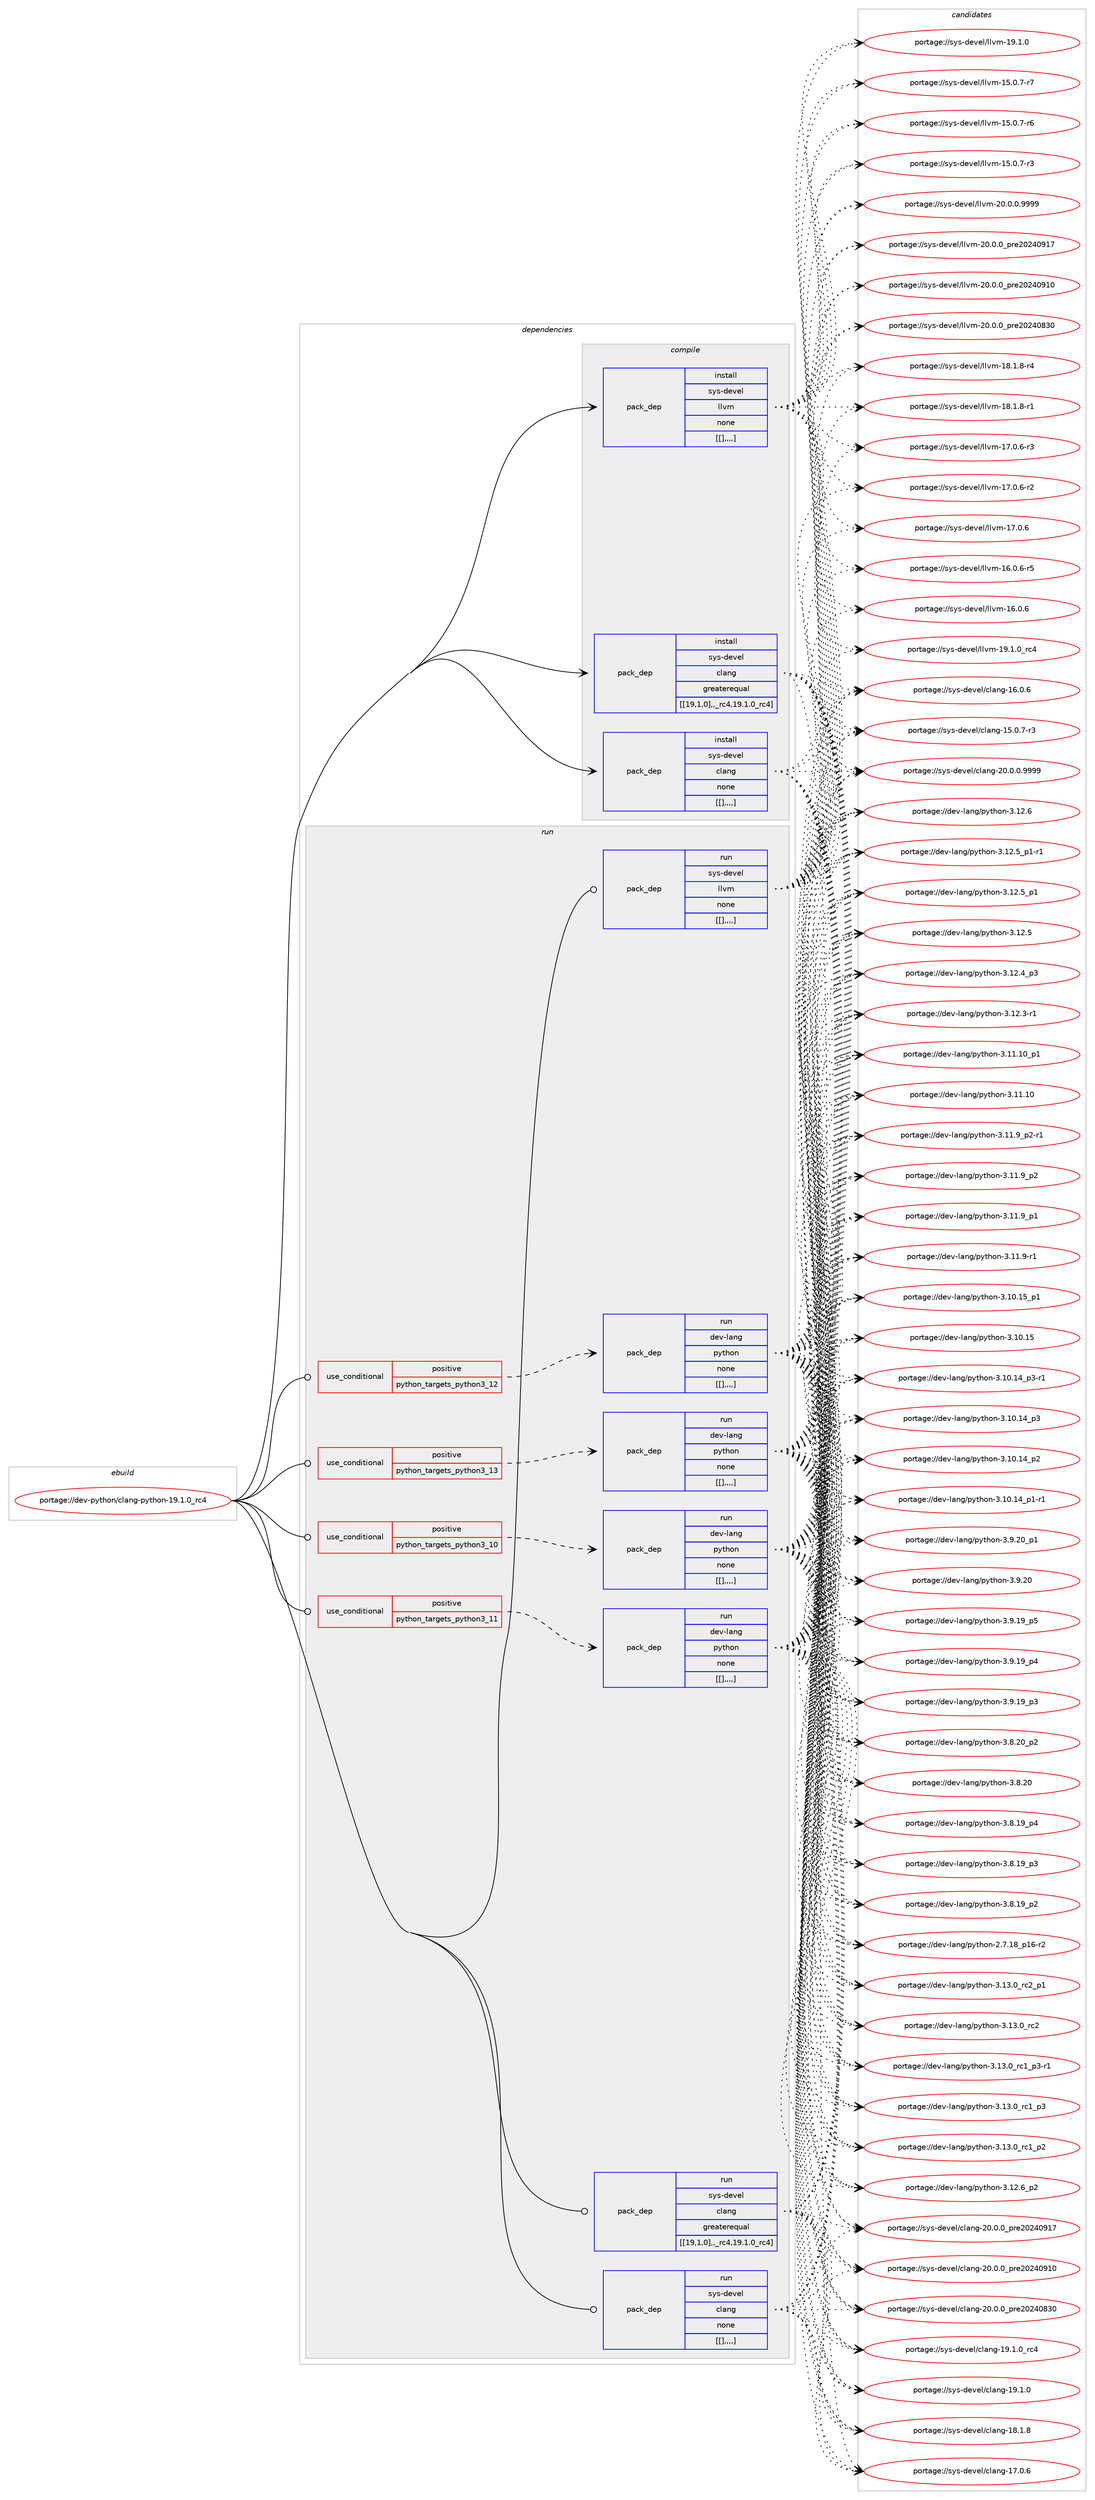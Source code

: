 digraph prolog {

# *************
# Graph options
# *************

newrank=true;
concentrate=true;
compound=true;
graph [rankdir=LR,fontname=Helvetica,fontsize=10,ranksep=1.5];#, ranksep=2.5, nodesep=0.2];
edge  [arrowhead=vee];
node  [fontname=Helvetica,fontsize=10];

# **********
# The ebuild
# **********

subgraph cluster_leftcol {
color=gray;
label=<<i>ebuild</i>>;
id [label="portage://dev-python/clang-python-19.1.0_rc4", color=red, width=4, href="../dev-python/clang-python-19.1.0_rc4.svg"];
}

# ****************
# The dependencies
# ****************

subgraph cluster_midcol {
color=gray;
label=<<i>dependencies</i>>;
subgraph cluster_compile {
fillcolor="#eeeeee";
style=filled;
label=<<i>compile</i>>;
subgraph pack111382 {
dependency145367 [label=<<TABLE BORDER="0" CELLBORDER="1" CELLSPACING="0" CELLPADDING="4" WIDTH="220"><TR><TD ROWSPAN="6" CELLPADDING="30">pack_dep</TD></TR><TR><TD WIDTH="110">install</TD></TR><TR><TD>sys-devel</TD></TR><TR><TD>clang</TD></TR><TR><TD>greaterequal</TD></TR><TR><TD>[[19,1,0],,_rc4,19.1.0_rc4]</TD></TR></TABLE>>, shape=none, color=blue];
}
id:e -> dependency145367:w [weight=20,style="solid",arrowhead="vee"];
subgraph pack111383 {
dependency145368 [label=<<TABLE BORDER="0" CELLBORDER="1" CELLSPACING="0" CELLPADDING="4" WIDTH="220"><TR><TD ROWSPAN="6" CELLPADDING="30">pack_dep</TD></TR><TR><TD WIDTH="110">install</TD></TR><TR><TD>sys-devel</TD></TR><TR><TD>clang</TD></TR><TR><TD>none</TD></TR><TR><TD>[[],,,,]</TD></TR></TABLE>>, shape=none, color=blue];
}
id:e -> dependency145368:w [weight=20,style="solid",arrowhead="vee"];
subgraph pack111384 {
dependency145369 [label=<<TABLE BORDER="0" CELLBORDER="1" CELLSPACING="0" CELLPADDING="4" WIDTH="220"><TR><TD ROWSPAN="6" CELLPADDING="30">pack_dep</TD></TR><TR><TD WIDTH="110">install</TD></TR><TR><TD>sys-devel</TD></TR><TR><TD>llvm</TD></TR><TR><TD>none</TD></TR><TR><TD>[[],,,,]</TD></TR></TABLE>>, shape=none, color=blue];
}
id:e -> dependency145369:w [weight=20,style="solid",arrowhead="vee"];
}
subgraph cluster_compileandrun {
fillcolor="#eeeeee";
style=filled;
label=<<i>compile and run</i>>;
}
subgraph cluster_run {
fillcolor="#eeeeee";
style=filled;
label=<<i>run</i>>;
subgraph cond32773 {
dependency145370 [label=<<TABLE BORDER="0" CELLBORDER="1" CELLSPACING="0" CELLPADDING="4"><TR><TD ROWSPAN="3" CELLPADDING="10">use_conditional</TD></TR><TR><TD>positive</TD></TR><TR><TD>python_targets_python3_10</TD></TR></TABLE>>, shape=none, color=red];
subgraph pack111385 {
dependency145371 [label=<<TABLE BORDER="0" CELLBORDER="1" CELLSPACING="0" CELLPADDING="4" WIDTH="220"><TR><TD ROWSPAN="6" CELLPADDING="30">pack_dep</TD></TR><TR><TD WIDTH="110">run</TD></TR><TR><TD>dev-lang</TD></TR><TR><TD>python</TD></TR><TR><TD>none</TD></TR><TR><TD>[[],,,,]</TD></TR></TABLE>>, shape=none, color=blue];
}
dependency145370:e -> dependency145371:w [weight=20,style="dashed",arrowhead="vee"];
}
id:e -> dependency145370:w [weight=20,style="solid",arrowhead="odot"];
subgraph cond32774 {
dependency145372 [label=<<TABLE BORDER="0" CELLBORDER="1" CELLSPACING="0" CELLPADDING="4"><TR><TD ROWSPAN="3" CELLPADDING="10">use_conditional</TD></TR><TR><TD>positive</TD></TR><TR><TD>python_targets_python3_11</TD></TR></TABLE>>, shape=none, color=red];
subgraph pack111386 {
dependency145373 [label=<<TABLE BORDER="0" CELLBORDER="1" CELLSPACING="0" CELLPADDING="4" WIDTH="220"><TR><TD ROWSPAN="6" CELLPADDING="30">pack_dep</TD></TR><TR><TD WIDTH="110">run</TD></TR><TR><TD>dev-lang</TD></TR><TR><TD>python</TD></TR><TR><TD>none</TD></TR><TR><TD>[[],,,,]</TD></TR></TABLE>>, shape=none, color=blue];
}
dependency145372:e -> dependency145373:w [weight=20,style="dashed",arrowhead="vee"];
}
id:e -> dependency145372:w [weight=20,style="solid",arrowhead="odot"];
subgraph cond32775 {
dependency145374 [label=<<TABLE BORDER="0" CELLBORDER="1" CELLSPACING="0" CELLPADDING="4"><TR><TD ROWSPAN="3" CELLPADDING="10">use_conditional</TD></TR><TR><TD>positive</TD></TR><TR><TD>python_targets_python3_12</TD></TR></TABLE>>, shape=none, color=red];
subgraph pack111387 {
dependency145375 [label=<<TABLE BORDER="0" CELLBORDER="1" CELLSPACING="0" CELLPADDING="4" WIDTH="220"><TR><TD ROWSPAN="6" CELLPADDING="30">pack_dep</TD></TR><TR><TD WIDTH="110">run</TD></TR><TR><TD>dev-lang</TD></TR><TR><TD>python</TD></TR><TR><TD>none</TD></TR><TR><TD>[[],,,,]</TD></TR></TABLE>>, shape=none, color=blue];
}
dependency145374:e -> dependency145375:w [weight=20,style="dashed",arrowhead="vee"];
}
id:e -> dependency145374:w [weight=20,style="solid",arrowhead="odot"];
subgraph cond32776 {
dependency145376 [label=<<TABLE BORDER="0" CELLBORDER="1" CELLSPACING="0" CELLPADDING="4"><TR><TD ROWSPAN="3" CELLPADDING="10">use_conditional</TD></TR><TR><TD>positive</TD></TR><TR><TD>python_targets_python3_13</TD></TR></TABLE>>, shape=none, color=red];
subgraph pack111388 {
dependency145377 [label=<<TABLE BORDER="0" CELLBORDER="1" CELLSPACING="0" CELLPADDING="4" WIDTH="220"><TR><TD ROWSPAN="6" CELLPADDING="30">pack_dep</TD></TR><TR><TD WIDTH="110">run</TD></TR><TR><TD>dev-lang</TD></TR><TR><TD>python</TD></TR><TR><TD>none</TD></TR><TR><TD>[[],,,,]</TD></TR></TABLE>>, shape=none, color=blue];
}
dependency145376:e -> dependency145377:w [weight=20,style="dashed",arrowhead="vee"];
}
id:e -> dependency145376:w [weight=20,style="solid",arrowhead="odot"];
subgraph pack111389 {
dependency145378 [label=<<TABLE BORDER="0" CELLBORDER="1" CELLSPACING="0" CELLPADDING="4" WIDTH="220"><TR><TD ROWSPAN="6" CELLPADDING="30">pack_dep</TD></TR><TR><TD WIDTH="110">run</TD></TR><TR><TD>sys-devel</TD></TR><TR><TD>clang</TD></TR><TR><TD>greaterequal</TD></TR><TR><TD>[[19,1,0],,_rc4,19.1.0_rc4]</TD></TR></TABLE>>, shape=none, color=blue];
}
id:e -> dependency145378:w [weight=20,style="solid",arrowhead="odot"];
subgraph pack111390 {
dependency145379 [label=<<TABLE BORDER="0" CELLBORDER="1" CELLSPACING="0" CELLPADDING="4" WIDTH="220"><TR><TD ROWSPAN="6" CELLPADDING="30">pack_dep</TD></TR><TR><TD WIDTH="110">run</TD></TR><TR><TD>sys-devel</TD></TR><TR><TD>clang</TD></TR><TR><TD>none</TD></TR><TR><TD>[[],,,,]</TD></TR></TABLE>>, shape=none, color=blue];
}
id:e -> dependency145379:w [weight=20,style="solid",arrowhead="odot"];
subgraph pack111391 {
dependency145380 [label=<<TABLE BORDER="0" CELLBORDER="1" CELLSPACING="0" CELLPADDING="4" WIDTH="220"><TR><TD ROWSPAN="6" CELLPADDING="30">pack_dep</TD></TR><TR><TD WIDTH="110">run</TD></TR><TR><TD>sys-devel</TD></TR><TR><TD>llvm</TD></TR><TR><TD>none</TD></TR><TR><TD>[[],,,,]</TD></TR></TABLE>>, shape=none, color=blue];
}
id:e -> dependency145380:w [weight=20,style="solid",arrowhead="odot"];
}
}

# **************
# The candidates
# **************

subgraph cluster_choices {
rank=same;
color=gray;
label=<<i>candidates</i>>;

subgraph choice111382 {
color=black;
nodesep=1;
choice11512111545100101118101108479910897110103455048464846484657575757 [label="portage://sys-devel/clang-20.0.0.9999", color=red, width=4,href="../sys-devel/clang-20.0.0.9999.svg"];
choice1151211154510010111810110847991089711010345504846484648951121141015048505248574955 [label="portage://sys-devel/clang-20.0.0_pre20240917", color=red, width=4,href="../sys-devel/clang-20.0.0_pre20240917.svg"];
choice1151211154510010111810110847991089711010345504846484648951121141015048505248574948 [label="portage://sys-devel/clang-20.0.0_pre20240910", color=red, width=4,href="../sys-devel/clang-20.0.0_pre20240910.svg"];
choice1151211154510010111810110847991089711010345504846484648951121141015048505248565148 [label="portage://sys-devel/clang-20.0.0_pre20240830", color=red, width=4,href="../sys-devel/clang-20.0.0_pre20240830.svg"];
choice1151211154510010111810110847991089711010345495746494648951149952 [label="portage://sys-devel/clang-19.1.0_rc4", color=red, width=4,href="../sys-devel/clang-19.1.0_rc4.svg"];
choice1151211154510010111810110847991089711010345495746494648 [label="portage://sys-devel/clang-19.1.0", color=red, width=4,href="../sys-devel/clang-19.1.0.svg"];
choice1151211154510010111810110847991089711010345495646494656 [label="portage://sys-devel/clang-18.1.8", color=red, width=4,href="../sys-devel/clang-18.1.8.svg"];
choice1151211154510010111810110847991089711010345495546484654 [label="portage://sys-devel/clang-17.0.6", color=red, width=4,href="../sys-devel/clang-17.0.6.svg"];
choice1151211154510010111810110847991089711010345495446484654 [label="portage://sys-devel/clang-16.0.6", color=red, width=4,href="../sys-devel/clang-16.0.6.svg"];
choice11512111545100101118101108479910897110103454953464846554511451 [label="portage://sys-devel/clang-15.0.7-r3", color=red, width=4,href="../sys-devel/clang-15.0.7-r3.svg"];
dependency145367:e -> choice11512111545100101118101108479910897110103455048464846484657575757:w [style=dotted,weight="100"];
dependency145367:e -> choice1151211154510010111810110847991089711010345504846484648951121141015048505248574955:w [style=dotted,weight="100"];
dependency145367:e -> choice1151211154510010111810110847991089711010345504846484648951121141015048505248574948:w [style=dotted,weight="100"];
dependency145367:e -> choice1151211154510010111810110847991089711010345504846484648951121141015048505248565148:w [style=dotted,weight="100"];
dependency145367:e -> choice1151211154510010111810110847991089711010345495746494648951149952:w [style=dotted,weight="100"];
dependency145367:e -> choice1151211154510010111810110847991089711010345495746494648:w [style=dotted,weight="100"];
dependency145367:e -> choice1151211154510010111810110847991089711010345495646494656:w [style=dotted,weight="100"];
dependency145367:e -> choice1151211154510010111810110847991089711010345495546484654:w [style=dotted,weight="100"];
dependency145367:e -> choice1151211154510010111810110847991089711010345495446484654:w [style=dotted,weight="100"];
dependency145367:e -> choice11512111545100101118101108479910897110103454953464846554511451:w [style=dotted,weight="100"];
}
subgraph choice111383 {
color=black;
nodesep=1;
choice11512111545100101118101108479910897110103455048464846484657575757 [label="portage://sys-devel/clang-20.0.0.9999", color=red, width=4,href="../sys-devel/clang-20.0.0.9999.svg"];
choice1151211154510010111810110847991089711010345504846484648951121141015048505248574955 [label="portage://sys-devel/clang-20.0.0_pre20240917", color=red, width=4,href="../sys-devel/clang-20.0.0_pre20240917.svg"];
choice1151211154510010111810110847991089711010345504846484648951121141015048505248574948 [label="portage://sys-devel/clang-20.0.0_pre20240910", color=red, width=4,href="../sys-devel/clang-20.0.0_pre20240910.svg"];
choice1151211154510010111810110847991089711010345504846484648951121141015048505248565148 [label="portage://sys-devel/clang-20.0.0_pre20240830", color=red, width=4,href="../sys-devel/clang-20.0.0_pre20240830.svg"];
choice1151211154510010111810110847991089711010345495746494648951149952 [label="portage://sys-devel/clang-19.1.0_rc4", color=red, width=4,href="../sys-devel/clang-19.1.0_rc4.svg"];
choice1151211154510010111810110847991089711010345495746494648 [label="portage://sys-devel/clang-19.1.0", color=red, width=4,href="../sys-devel/clang-19.1.0.svg"];
choice1151211154510010111810110847991089711010345495646494656 [label="portage://sys-devel/clang-18.1.8", color=red, width=4,href="../sys-devel/clang-18.1.8.svg"];
choice1151211154510010111810110847991089711010345495546484654 [label="portage://sys-devel/clang-17.0.6", color=red, width=4,href="../sys-devel/clang-17.0.6.svg"];
choice1151211154510010111810110847991089711010345495446484654 [label="portage://sys-devel/clang-16.0.6", color=red, width=4,href="../sys-devel/clang-16.0.6.svg"];
choice11512111545100101118101108479910897110103454953464846554511451 [label="portage://sys-devel/clang-15.0.7-r3", color=red, width=4,href="../sys-devel/clang-15.0.7-r3.svg"];
dependency145368:e -> choice11512111545100101118101108479910897110103455048464846484657575757:w [style=dotted,weight="100"];
dependency145368:e -> choice1151211154510010111810110847991089711010345504846484648951121141015048505248574955:w [style=dotted,weight="100"];
dependency145368:e -> choice1151211154510010111810110847991089711010345504846484648951121141015048505248574948:w [style=dotted,weight="100"];
dependency145368:e -> choice1151211154510010111810110847991089711010345504846484648951121141015048505248565148:w [style=dotted,weight="100"];
dependency145368:e -> choice1151211154510010111810110847991089711010345495746494648951149952:w [style=dotted,weight="100"];
dependency145368:e -> choice1151211154510010111810110847991089711010345495746494648:w [style=dotted,weight="100"];
dependency145368:e -> choice1151211154510010111810110847991089711010345495646494656:w [style=dotted,weight="100"];
dependency145368:e -> choice1151211154510010111810110847991089711010345495546484654:w [style=dotted,weight="100"];
dependency145368:e -> choice1151211154510010111810110847991089711010345495446484654:w [style=dotted,weight="100"];
dependency145368:e -> choice11512111545100101118101108479910897110103454953464846554511451:w [style=dotted,weight="100"];
}
subgraph choice111384 {
color=black;
nodesep=1;
choice1151211154510010111810110847108108118109455048464846484657575757 [label="portage://sys-devel/llvm-20.0.0.9999", color=red, width=4,href="../sys-devel/llvm-20.0.0.9999.svg"];
choice115121115451001011181011084710810811810945504846484648951121141015048505248574955 [label="portage://sys-devel/llvm-20.0.0_pre20240917", color=red, width=4,href="../sys-devel/llvm-20.0.0_pre20240917.svg"];
choice115121115451001011181011084710810811810945504846484648951121141015048505248574948 [label="portage://sys-devel/llvm-20.0.0_pre20240910", color=red, width=4,href="../sys-devel/llvm-20.0.0_pre20240910.svg"];
choice115121115451001011181011084710810811810945504846484648951121141015048505248565148 [label="portage://sys-devel/llvm-20.0.0_pre20240830", color=red, width=4,href="../sys-devel/llvm-20.0.0_pre20240830.svg"];
choice115121115451001011181011084710810811810945495746494648951149952 [label="portage://sys-devel/llvm-19.1.0_rc4", color=red, width=4,href="../sys-devel/llvm-19.1.0_rc4.svg"];
choice115121115451001011181011084710810811810945495746494648 [label="portage://sys-devel/llvm-19.1.0", color=red, width=4,href="../sys-devel/llvm-19.1.0.svg"];
choice1151211154510010111810110847108108118109454956464946564511452 [label="portage://sys-devel/llvm-18.1.8-r4", color=red, width=4,href="../sys-devel/llvm-18.1.8-r4.svg"];
choice1151211154510010111810110847108108118109454956464946564511449 [label="portage://sys-devel/llvm-18.1.8-r1", color=red, width=4,href="../sys-devel/llvm-18.1.8-r1.svg"];
choice1151211154510010111810110847108108118109454955464846544511451 [label="portage://sys-devel/llvm-17.0.6-r3", color=red, width=4,href="../sys-devel/llvm-17.0.6-r3.svg"];
choice1151211154510010111810110847108108118109454955464846544511450 [label="portage://sys-devel/llvm-17.0.6-r2", color=red, width=4,href="../sys-devel/llvm-17.0.6-r2.svg"];
choice115121115451001011181011084710810811810945495546484654 [label="portage://sys-devel/llvm-17.0.6", color=red, width=4,href="../sys-devel/llvm-17.0.6.svg"];
choice1151211154510010111810110847108108118109454954464846544511453 [label="portage://sys-devel/llvm-16.0.6-r5", color=red, width=4,href="../sys-devel/llvm-16.0.6-r5.svg"];
choice115121115451001011181011084710810811810945495446484654 [label="portage://sys-devel/llvm-16.0.6", color=red, width=4,href="../sys-devel/llvm-16.0.6.svg"];
choice1151211154510010111810110847108108118109454953464846554511455 [label="portage://sys-devel/llvm-15.0.7-r7", color=red, width=4,href="../sys-devel/llvm-15.0.7-r7.svg"];
choice1151211154510010111810110847108108118109454953464846554511454 [label="portage://sys-devel/llvm-15.0.7-r6", color=red, width=4,href="../sys-devel/llvm-15.0.7-r6.svg"];
choice1151211154510010111810110847108108118109454953464846554511451 [label="portage://sys-devel/llvm-15.0.7-r3", color=red, width=4,href="../sys-devel/llvm-15.0.7-r3.svg"];
dependency145369:e -> choice1151211154510010111810110847108108118109455048464846484657575757:w [style=dotted,weight="100"];
dependency145369:e -> choice115121115451001011181011084710810811810945504846484648951121141015048505248574955:w [style=dotted,weight="100"];
dependency145369:e -> choice115121115451001011181011084710810811810945504846484648951121141015048505248574948:w [style=dotted,weight="100"];
dependency145369:e -> choice115121115451001011181011084710810811810945504846484648951121141015048505248565148:w [style=dotted,weight="100"];
dependency145369:e -> choice115121115451001011181011084710810811810945495746494648951149952:w [style=dotted,weight="100"];
dependency145369:e -> choice115121115451001011181011084710810811810945495746494648:w [style=dotted,weight="100"];
dependency145369:e -> choice1151211154510010111810110847108108118109454956464946564511452:w [style=dotted,weight="100"];
dependency145369:e -> choice1151211154510010111810110847108108118109454956464946564511449:w [style=dotted,weight="100"];
dependency145369:e -> choice1151211154510010111810110847108108118109454955464846544511451:w [style=dotted,weight="100"];
dependency145369:e -> choice1151211154510010111810110847108108118109454955464846544511450:w [style=dotted,weight="100"];
dependency145369:e -> choice115121115451001011181011084710810811810945495546484654:w [style=dotted,weight="100"];
dependency145369:e -> choice1151211154510010111810110847108108118109454954464846544511453:w [style=dotted,weight="100"];
dependency145369:e -> choice115121115451001011181011084710810811810945495446484654:w [style=dotted,weight="100"];
dependency145369:e -> choice1151211154510010111810110847108108118109454953464846554511455:w [style=dotted,weight="100"];
dependency145369:e -> choice1151211154510010111810110847108108118109454953464846554511454:w [style=dotted,weight="100"];
dependency145369:e -> choice1151211154510010111810110847108108118109454953464846554511451:w [style=dotted,weight="100"];
}
subgraph choice111385 {
color=black;
nodesep=1;
choice100101118451089711010347112121116104111110455146495146489511499509511249 [label="portage://dev-lang/python-3.13.0_rc2_p1", color=red, width=4,href="../dev-lang/python-3.13.0_rc2_p1.svg"];
choice10010111845108971101034711212111610411111045514649514648951149950 [label="portage://dev-lang/python-3.13.0_rc2", color=red, width=4,href="../dev-lang/python-3.13.0_rc2.svg"];
choice1001011184510897110103471121211161041111104551464951464895114994995112514511449 [label="portage://dev-lang/python-3.13.0_rc1_p3-r1", color=red, width=4,href="../dev-lang/python-3.13.0_rc1_p3-r1.svg"];
choice100101118451089711010347112121116104111110455146495146489511499499511251 [label="portage://dev-lang/python-3.13.0_rc1_p3", color=red, width=4,href="../dev-lang/python-3.13.0_rc1_p3.svg"];
choice100101118451089711010347112121116104111110455146495146489511499499511250 [label="portage://dev-lang/python-3.13.0_rc1_p2", color=red, width=4,href="../dev-lang/python-3.13.0_rc1_p2.svg"];
choice100101118451089711010347112121116104111110455146495046549511250 [label="portage://dev-lang/python-3.12.6_p2", color=red, width=4,href="../dev-lang/python-3.12.6_p2.svg"];
choice10010111845108971101034711212111610411111045514649504654 [label="portage://dev-lang/python-3.12.6", color=red, width=4,href="../dev-lang/python-3.12.6.svg"];
choice1001011184510897110103471121211161041111104551464950465395112494511449 [label="portage://dev-lang/python-3.12.5_p1-r1", color=red, width=4,href="../dev-lang/python-3.12.5_p1-r1.svg"];
choice100101118451089711010347112121116104111110455146495046539511249 [label="portage://dev-lang/python-3.12.5_p1", color=red, width=4,href="../dev-lang/python-3.12.5_p1.svg"];
choice10010111845108971101034711212111610411111045514649504653 [label="portage://dev-lang/python-3.12.5", color=red, width=4,href="../dev-lang/python-3.12.5.svg"];
choice100101118451089711010347112121116104111110455146495046529511251 [label="portage://dev-lang/python-3.12.4_p3", color=red, width=4,href="../dev-lang/python-3.12.4_p3.svg"];
choice100101118451089711010347112121116104111110455146495046514511449 [label="portage://dev-lang/python-3.12.3-r1", color=red, width=4,href="../dev-lang/python-3.12.3-r1.svg"];
choice10010111845108971101034711212111610411111045514649494649489511249 [label="portage://dev-lang/python-3.11.10_p1", color=red, width=4,href="../dev-lang/python-3.11.10_p1.svg"];
choice1001011184510897110103471121211161041111104551464949464948 [label="portage://dev-lang/python-3.11.10", color=red, width=4,href="../dev-lang/python-3.11.10.svg"];
choice1001011184510897110103471121211161041111104551464949465795112504511449 [label="portage://dev-lang/python-3.11.9_p2-r1", color=red, width=4,href="../dev-lang/python-3.11.9_p2-r1.svg"];
choice100101118451089711010347112121116104111110455146494946579511250 [label="portage://dev-lang/python-3.11.9_p2", color=red, width=4,href="../dev-lang/python-3.11.9_p2.svg"];
choice100101118451089711010347112121116104111110455146494946579511249 [label="portage://dev-lang/python-3.11.9_p1", color=red, width=4,href="../dev-lang/python-3.11.9_p1.svg"];
choice100101118451089711010347112121116104111110455146494946574511449 [label="portage://dev-lang/python-3.11.9-r1", color=red, width=4,href="../dev-lang/python-3.11.9-r1.svg"];
choice10010111845108971101034711212111610411111045514649484649539511249 [label="portage://dev-lang/python-3.10.15_p1", color=red, width=4,href="../dev-lang/python-3.10.15_p1.svg"];
choice1001011184510897110103471121211161041111104551464948464953 [label="portage://dev-lang/python-3.10.15", color=red, width=4,href="../dev-lang/python-3.10.15.svg"];
choice100101118451089711010347112121116104111110455146494846495295112514511449 [label="portage://dev-lang/python-3.10.14_p3-r1", color=red, width=4,href="../dev-lang/python-3.10.14_p3-r1.svg"];
choice10010111845108971101034711212111610411111045514649484649529511251 [label="portage://dev-lang/python-3.10.14_p3", color=red, width=4,href="../dev-lang/python-3.10.14_p3.svg"];
choice10010111845108971101034711212111610411111045514649484649529511250 [label="portage://dev-lang/python-3.10.14_p2", color=red, width=4,href="../dev-lang/python-3.10.14_p2.svg"];
choice100101118451089711010347112121116104111110455146494846495295112494511449 [label="portage://dev-lang/python-3.10.14_p1-r1", color=red, width=4,href="../dev-lang/python-3.10.14_p1-r1.svg"];
choice100101118451089711010347112121116104111110455146574650489511249 [label="portage://dev-lang/python-3.9.20_p1", color=red, width=4,href="../dev-lang/python-3.9.20_p1.svg"];
choice10010111845108971101034711212111610411111045514657465048 [label="portage://dev-lang/python-3.9.20", color=red, width=4,href="../dev-lang/python-3.9.20.svg"];
choice100101118451089711010347112121116104111110455146574649579511253 [label="portage://dev-lang/python-3.9.19_p5", color=red, width=4,href="../dev-lang/python-3.9.19_p5.svg"];
choice100101118451089711010347112121116104111110455146574649579511252 [label="portage://dev-lang/python-3.9.19_p4", color=red, width=4,href="../dev-lang/python-3.9.19_p4.svg"];
choice100101118451089711010347112121116104111110455146574649579511251 [label="portage://dev-lang/python-3.9.19_p3", color=red, width=4,href="../dev-lang/python-3.9.19_p3.svg"];
choice100101118451089711010347112121116104111110455146564650489511250 [label="portage://dev-lang/python-3.8.20_p2", color=red, width=4,href="../dev-lang/python-3.8.20_p2.svg"];
choice10010111845108971101034711212111610411111045514656465048 [label="portage://dev-lang/python-3.8.20", color=red, width=4,href="../dev-lang/python-3.8.20.svg"];
choice100101118451089711010347112121116104111110455146564649579511252 [label="portage://dev-lang/python-3.8.19_p4", color=red, width=4,href="../dev-lang/python-3.8.19_p4.svg"];
choice100101118451089711010347112121116104111110455146564649579511251 [label="portage://dev-lang/python-3.8.19_p3", color=red, width=4,href="../dev-lang/python-3.8.19_p3.svg"];
choice100101118451089711010347112121116104111110455146564649579511250 [label="portage://dev-lang/python-3.8.19_p2", color=red, width=4,href="../dev-lang/python-3.8.19_p2.svg"];
choice100101118451089711010347112121116104111110455046554649569511249544511450 [label="portage://dev-lang/python-2.7.18_p16-r2", color=red, width=4,href="../dev-lang/python-2.7.18_p16-r2.svg"];
dependency145371:e -> choice100101118451089711010347112121116104111110455146495146489511499509511249:w [style=dotted,weight="100"];
dependency145371:e -> choice10010111845108971101034711212111610411111045514649514648951149950:w [style=dotted,weight="100"];
dependency145371:e -> choice1001011184510897110103471121211161041111104551464951464895114994995112514511449:w [style=dotted,weight="100"];
dependency145371:e -> choice100101118451089711010347112121116104111110455146495146489511499499511251:w [style=dotted,weight="100"];
dependency145371:e -> choice100101118451089711010347112121116104111110455146495146489511499499511250:w [style=dotted,weight="100"];
dependency145371:e -> choice100101118451089711010347112121116104111110455146495046549511250:w [style=dotted,weight="100"];
dependency145371:e -> choice10010111845108971101034711212111610411111045514649504654:w [style=dotted,weight="100"];
dependency145371:e -> choice1001011184510897110103471121211161041111104551464950465395112494511449:w [style=dotted,weight="100"];
dependency145371:e -> choice100101118451089711010347112121116104111110455146495046539511249:w [style=dotted,weight="100"];
dependency145371:e -> choice10010111845108971101034711212111610411111045514649504653:w [style=dotted,weight="100"];
dependency145371:e -> choice100101118451089711010347112121116104111110455146495046529511251:w [style=dotted,weight="100"];
dependency145371:e -> choice100101118451089711010347112121116104111110455146495046514511449:w [style=dotted,weight="100"];
dependency145371:e -> choice10010111845108971101034711212111610411111045514649494649489511249:w [style=dotted,weight="100"];
dependency145371:e -> choice1001011184510897110103471121211161041111104551464949464948:w [style=dotted,weight="100"];
dependency145371:e -> choice1001011184510897110103471121211161041111104551464949465795112504511449:w [style=dotted,weight="100"];
dependency145371:e -> choice100101118451089711010347112121116104111110455146494946579511250:w [style=dotted,weight="100"];
dependency145371:e -> choice100101118451089711010347112121116104111110455146494946579511249:w [style=dotted,weight="100"];
dependency145371:e -> choice100101118451089711010347112121116104111110455146494946574511449:w [style=dotted,weight="100"];
dependency145371:e -> choice10010111845108971101034711212111610411111045514649484649539511249:w [style=dotted,weight="100"];
dependency145371:e -> choice1001011184510897110103471121211161041111104551464948464953:w [style=dotted,weight="100"];
dependency145371:e -> choice100101118451089711010347112121116104111110455146494846495295112514511449:w [style=dotted,weight="100"];
dependency145371:e -> choice10010111845108971101034711212111610411111045514649484649529511251:w [style=dotted,weight="100"];
dependency145371:e -> choice10010111845108971101034711212111610411111045514649484649529511250:w [style=dotted,weight="100"];
dependency145371:e -> choice100101118451089711010347112121116104111110455146494846495295112494511449:w [style=dotted,weight="100"];
dependency145371:e -> choice100101118451089711010347112121116104111110455146574650489511249:w [style=dotted,weight="100"];
dependency145371:e -> choice10010111845108971101034711212111610411111045514657465048:w [style=dotted,weight="100"];
dependency145371:e -> choice100101118451089711010347112121116104111110455146574649579511253:w [style=dotted,weight="100"];
dependency145371:e -> choice100101118451089711010347112121116104111110455146574649579511252:w [style=dotted,weight="100"];
dependency145371:e -> choice100101118451089711010347112121116104111110455146574649579511251:w [style=dotted,weight="100"];
dependency145371:e -> choice100101118451089711010347112121116104111110455146564650489511250:w [style=dotted,weight="100"];
dependency145371:e -> choice10010111845108971101034711212111610411111045514656465048:w [style=dotted,weight="100"];
dependency145371:e -> choice100101118451089711010347112121116104111110455146564649579511252:w [style=dotted,weight="100"];
dependency145371:e -> choice100101118451089711010347112121116104111110455146564649579511251:w [style=dotted,weight="100"];
dependency145371:e -> choice100101118451089711010347112121116104111110455146564649579511250:w [style=dotted,weight="100"];
dependency145371:e -> choice100101118451089711010347112121116104111110455046554649569511249544511450:w [style=dotted,weight="100"];
}
subgraph choice111386 {
color=black;
nodesep=1;
choice100101118451089711010347112121116104111110455146495146489511499509511249 [label="portage://dev-lang/python-3.13.0_rc2_p1", color=red, width=4,href="../dev-lang/python-3.13.0_rc2_p1.svg"];
choice10010111845108971101034711212111610411111045514649514648951149950 [label="portage://dev-lang/python-3.13.0_rc2", color=red, width=4,href="../dev-lang/python-3.13.0_rc2.svg"];
choice1001011184510897110103471121211161041111104551464951464895114994995112514511449 [label="portage://dev-lang/python-3.13.0_rc1_p3-r1", color=red, width=4,href="../dev-lang/python-3.13.0_rc1_p3-r1.svg"];
choice100101118451089711010347112121116104111110455146495146489511499499511251 [label="portage://dev-lang/python-3.13.0_rc1_p3", color=red, width=4,href="../dev-lang/python-3.13.0_rc1_p3.svg"];
choice100101118451089711010347112121116104111110455146495146489511499499511250 [label="portage://dev-lang/python-3.13.0_rc1_p2", color=red, width=4,href="../dev-lang/python-3.13.0_rc1_p2.svg"];
choice100101118451089711010347112121116104111110455146495046549511250 [label="portage://dev-lang/python-3.12.6_p2", color=red, width=4,href="../dev-lang/python-3.12.6_p2.svg"];
choice10010111845108971101034711212111610411111045514649504654 [label="portage://dev-lang/python-3.12.6", color=red, width=4,href="../dev-lang/python-3.12.6.svg"];
choice1001011184510897110103471121211161041111104551464950465395112494511449 [label="portage://dev-lang/python-3.12.5_p1-r1", color=red, width=4,href="../dev-lang/python-3.12.5_p1-r1.svg"];
choice100101118451089711010347112121116104111110455146495046539511249 [label="portage://dev-lang/python-3.12.5_p1", color=red, width=4,href="../dev-lang/python-3.12.5_p1.svg"];
choice10010111845108971101034711212111610411111045514649504653 [label="portage://dev-lang/python-3.12.5", color=red, width=4,href="../dev-lang/python-3.12.5.svg"];
choice100101118451089711010347112121116104111110455146495046529511251 [label="portage://dev-lang/python-3.12.4_p3", color=red, width=4,href="../dev-lang/python-3.12.4_p3.svg"];
choice100101118451089711010347112121116104111110455146495046514511449 [label="portage://dev-lang/python-3.12.3-r1", color=red, width=4,href="../dev-lang/python-3.12.3-r1.svg"];
choice10010111845108971101034711212111610411111045514649494649489511249 [label="portage://dev-lang/python-3.11.10_p1", color=red, width=4,href="../dev-lang/python-3.11.10_p1.svg"];
choice1001011184510897110103471121211161041111104551464949464948 [label="portage://dev-lang/python-3.11.10", color=red, width=4,href="../dev-lang/python-3.11.10.svg"];
choice1001011184510897110103471121211161041111104551464949465795112504511449 [label="portage://dev-lang/python-3.11.9_p2-r1", color=red, width=4,href="../dev-lang/python-3.11.9_p2-r1.svg"];
choice100101118451089711010347112121116104111110455146494946579511250 [label="portage://dev-lang/python-3.11.9_p2", color=red, width=4,href="../dev-lang/python-3.11.9_p2.svg"];
choice100101118451089711010347112121116104111110455146494946579511249 [label="portage://dev-lang/python-3.11.9_p1", color=red, width=4,href="../dev-lang/python-3.11.9_p1.svg"];
choice100101118451089711010347112121116104111110455146494946574511449 [label="portage://dev-lang/python-3.11.9-r1", color=red, width=4,href="../dev-lang/python-3.11.9-r1.svg"];
choice10010111845108971101034711212111610411111045514649484649539511249 [label="portage://dev-lang/python-3.10.15_p1", color=red, width=4,href="../dev-lang/python-3.10.15_p1.svg"];
choice1001011184510897110103471121211161041111104551464948464953 [label="portage://dev-lang/python-3.10.15", color=red, width=4,href="../dev-lang/python-3.10.15.svg"];
choice100101118451089711010347112121116104111110455146494846495295112514511449 [label="portage://dev-lang/python-3.10.14_p3-r1", color=red, width=4,href="../dev-lang/python-3.10.14_p3-r1.svg"];
choice10010111845108971101034711212111610411111045514649484649529511251 [label="portage://dev-lang/python-3.10.14_p3", color=red, width=4,href="../dev-lang/python-3.10.14_p3.svg"];
choice10010111845108971101034711212111610411111045514649484649529511250 [label="portage://dev-lang/python-3.10.14_p2", color=red, width=4,href="../dev-lang/python-3.10.14_p2.svg"];
choice100101118451089711010347112121116104111110455146494846495295112494511449 [label="portage://dev-lang/python-3.10.14_p1-r1", color=red, width=4,href="../dev-lang/python-3.10.14_p1-r1.svg"];
choice100101118451089711010347112121116104111110455146574650489511249 [label="portage://dev-lang/python-3.9.20_p1", color=red, width=4,href="../dev-lang/python-3.9.20_p1.svg"];
choice10010111845108971101034711212111610411111045514657465048 [label="portage://dev-lang/python-3.9.20", color=red, width=4,href="../dev-lang/python-3.9.20.svg"];
choice100101118451089711010347112121116104111110455146574649579511253 [label="portage://dev-lang/python-3.9.19_p5", color=red, width=4,href="../dev-lang/python-3.9.19_p5.svg"];
choice100101118451089711010347112121116104111110455146574649579511252 [label="portage://dev-lang/python-3.9.19_p4", color=red, width=4,href="../dev-lang/python-3.9.19_p4.svg"];
choice100101118451089711010347112121116104111110455146574649579511251 [label="portage://dev-lang/python-3.9.19_p3", color=red, width=4,href="../dev-lang/python-3.9.19_p3.svg"];
choice100101118451089711010347112121116104111110455146564650489511250 [label="portage://dev-lang/python-3.8.20_p2", color=red, width=4,href="../dev-lang/python-3.8.20_p2.svg"];
choice10010111845108971101034711212111610411111045514656465048 [label="portage://dev-lang/python-3.8.20", color=red, width=4,href="../dev-lang/python-3.8.20.svg"];
choice100101118451089711010347112121116104111110455146564649579511252 [label="portage://dev-lang/python-3.8.19_p4", color=red, width=4,href="../dev-lang/python-3.8.19_p4.svg"];
choice100101118451089711010347112121116104111110455146564649579511251 [label="portage://dev-lang/python-3.8.19_p3", color=red, width=4,href="../dev-lang/python-3.8.19_p3.svg"];
choice100101118451089711010347112121116104111110455146564649579511250 [label="portage://dev-lang/python-3.8.19_p2", color=red, width=4,href="../dev-lang/python-3.8.19_p2.svg"];
choice100101118451089711010347112121116104111110455046554649569511249544511450 [label="portage://dev-lang/python-2.7.18_p16-r2", color=red, width=4,href="../dev-lang/python-2.7.18_p16-r2.svg"];
dependency145373:e -> choice100101118451089711010347112121116104111110455146495146489511499509511249:w [style=dotted,weight="100"];
dependency145373:e -> choice10010111845108971101034711212111610411111045514649514648951149950:w [style=dotted,weight="100"];
dependency145373:e -> choice1001011184510897110103471121211161041111104551464951464895114994995112514511449:w [style=dotted,weight="100"];
dependency145373:e -> choice100101118451089711010347112121116104111110455146495146489511499499511251:w [style=dotted,weight="100"];
dependency145373:e -> choice100101118451089711010347112121116104111110455146495146489511499499511250:w [style=dotted,weight="100"];
dependency145373:e -> choice100101118451089711010347112121116104111110455146495046549511250:w [style=dotted,weight="100"];
dependency145373:e -> choice10010111845108971101034711212111610411111045514649504654:w [style=dotted,weight="100"];
dependency145373:e -> choice1001011184510897110103471121211161041111104551464950465395112494511449:w [style=dotted,weight="100"];
dependency145373:e -> choice100101118451089711010347112121116104111110455146495046539511249:w [style=dotted,weight="100"];
dependency145373:e -> choice10010111845108971101034711212111610411111045514649504653:w [style=dotted,weight="100"];
dependency145373:e -> choice100101118451089711010347112121116104111110455146495046529511251:w [style=dotted,weight="100"];
dependency145373:e -> choice100101118451089711010347112121116104111110455146495046514511449:w [style=dotted,weight="100"];
dependency145373:e -> choice10010111845108971101034711212111610411111045514649494649489511249:w [style=dotted,weight="100"];
dependency145373:e -> choice1001011184510897110103471121211161041111104551464949464948:w [style=dotted,weight="100"];
dependency145373:e -> choice1001011184510897110103471121211161041111104551464949465795112504511449:w [style=dotted,weight="100"];
dependency145373:e -> choice100101118451089711010347112121116104111110455146494946579511250:w [style=dotted,weight="100"];
dependency145373:e -> choice100101118451089711010347112121116104111110455146494946579511249:w [style=dotted,weight="100"];
dependency145373:e -> choice100101118451089711010347112121116104111110455146494946574511449:w [style=dotted,weight="100"];
dependency145373:e -> choice10010111845108971101034711212111610411111045514649484649539511249:w [style=dotted,weight="100"];
dependency145373:e -> choice1001011184510897110103471121211161041111104551464948464953:w [style=dotted,weight="100"];
dependency145373:e -> choice100101118451089711010347112121116104111110455146494846495295112514511449:w [style=dotted,weight="100"];
dependency145373:e -> choice10010111845108971101034711212111610411111045514649484649529511251:w [style=dotted,weight="100"];
dependency145373:e -> choice10010111845108971101034711212111610411111045514649484649529511250:w [style=dotted,weight="100"];
dependency145373:e -> choice100101118451089711010347112121116104111110455146494846495295112494511449:w [style=dotted,weight="100"];
dependency145373:e -> choice100101118451089711010347112121116104111110455146574650489511249:w [style=dotted,weight="100"];
dependency145373:e -> choice10010111845108971101034711212111610411111045514657465048:w [style=dotted,weight="100"];
dependency145373:e -> choice100101118451089711010347112121116104111110455146574649579511253:w [style=dotted,weight="100"];
dependency145373:e -> choice100101118451089711010347112121116104111110455146574649579511252:w [style=dotted,weight="100"];
dependency145373:e -> choice100101118451089711010347112121116104111110455146574649579511251:w [style=dotted,weight="100"];
dependency145373:e -> choice100101118451089711010347112121116104111110455146564650489511250:w [style=dotted,weight="100"];
dependency145373:e -> choice10010111845108971101034711212111610411111045514656465048:w [style=dotted,weight="100"];
dependency145373:e -> choice100101118451089711010347112121116104111110455146564649579511252:w [style=dotted,weight="100"];
dependency145373:e -> choice100101118451089711010347112121116104111110455146564649579511251:w [style=dotted,weight="100"];
dependency145373:e -> choice100101118451089711010347112121116104111110455146564649579511250:w [style=dotted,weight="100"];
dependency145373:e -> choice100101118451089711010347112121116104111110455046554649569511249544511450:w [style=dotted,weight="100"];
}
subgraph choice111387 {
color=black;
nodesep=1;
choice100101118451089711010347112121116104111110455146495146489511499509511249 [label="portage://dev-lang/python-3.13.0_rc2_p1", color=red, width=4,href="../dev-lang/python-3.13.0_rc2_p1.svg"];
choice10010111845108971101034711212111610411111045514649514648951149950 [label="portage://dev-lang/python-3.13.0_rc2", color=red, width=4,href="../dev-lang/python-3.13.0_rc2.svg"];
choice1001011184510897110103471121211161041111104551464951464895114994995112514511449 [label="portage://dev-lang/python-3.13.0_rc1_p3-r1", color=red, width=4,href="../dev-lang/python-3.13.0_rc1_p3-r1.svg"];
choice100101118451089711010347112121116104111110455146495146489511499499511251 [label="portage://dev-lang/python-3.13.0_rc1_p3", color=red, width=4,href="../dev-lang/python-3.13.0_rc1_p3.svg"];
choice100101118451089711010347112121116104111110455146495146489511499499511250 [label="portage://dev-lang/python-3.13.0_rc1_p2", color=red, width=4,href="../dev-lang/python-3.13.0_rc1_p2.svg"];
choice100101118451089711010347112121116104111110455146495046549511250 [label="portage://dev-lang/python-3.12.6_p2", color=red, width=4,href="../dev-lang/python-3.12.6_p2.svg"];
choice10010111845108971101034711212111610411111045514649504654 [label="portage://dev-lang/python-3.12.6", color=red, width=4,href="../dev-lang/python-3.12.6.svg"];
choice1001011184510897110103471121211161041111104551464950465395112494511449 [label="portage://dev-lang/python-3.12.5_p1-r1", color=red, width=4,href="../dev-lang/python-3.12.5_p1-r1.svg"];
choice100101118451089711010347112121116104111110455146495046539511249 [label="portage://dev-lang/python-3.12.5_p1", color=red, width=4,href="../dev-lang/python-3.12.5_p1.svg"];
choice10010111845108971101034711212111610411111045514649504653 [label="portage://dev-lang/python-3.12.5", color=red, width=4,href="../dev-lang/python-3.12.5.svg"];
choice100101118451089711010347112121116104111110455146495046529511251 [label="portage://dev-lang/python-3.12.4_p3", color=red, width=4,href="../dev-lang/python-3.12.4_p3.svg"];
choice100101118451089711010347112121116104111110455146495046514511449 [label="portage://dev-lang/python-3.12.3-r1", color=red, width=4,href="../dev-lang/python-3.12.3-r1.svg"];
choice10010111845108971101034711212111610411111045514649494649489511249 [label="portage://dev-lang/python-3.11.10_p1", color=red, width=4,href="../dev-lang/python-3.11.10_p1.svg"];
choice1001011184510897110103471121211161041111104551464949464948 [label="portage://dev-lang/python-3.11.10", color=red, width=4,href="../dev-lang/python-3.11.10.svg"];
choice1001011184510897110103471121211161041111104551464949465795112504511449 [label="portage://dev-lang/python-3.11.9_p2-r1", color=red, width=4,href="../dev-lang/python-3.11.9_p2-r1.svg"];
choice100101118451089711010347112121116104111110455146494946579511250 [label="portage://dev-lang/python-3.11.9_p2", color=red, width=4,href="../dev-lang/python-3.11.9_p2.svg"];
choice100101118451089711010347112121116104111110455146494946579511249 [label="portage://dev-lang/python-3.11.9_p1", color=red, width=4,href="../dev-lang/python-3.11.9_p1.svg"];
choice100101118451089711010347112121116104111110455146494946574511449 [label="portage://dev-lang/python-3.11.9-r1", color=red, width=4,href="../dev-lang/python-3.11.9-r1.svg"];
choice10010111845108971101034711212111610411111045514649484649539511249 [label="portage://dev-lang/python-3.10.15_p1", color=red, width=4,href="../dev-lang/python-3.10.15_p1.svg"];
choice1001011184510897110103471121211161041111104551464948464953 [label="portage://dev-lang/python-3.10.15", color=red, width=4,href="../dev-lang/python-3.10.15.svg"];
choice100101118451089711010347112121116104111110455146494846495295112514511449 [label="portage://dev-lang/python-3.10.14_p3-r1", color=red, width=4,href="../dev-lang/python-3.10.14_p3-r1.svg"];
choice10010111845108971101034711212111610411111045514649484649529511251 [label="portage://dev-lang/python-3.10.14_p3", color=red, width=4,href="../dev-lang/python-3.10.14_p3.svg"];
choice10010111845108971101034711212111610411111045514649484649529511250 [label="portage://dev-lang/python-3.10.14_p2", color=red, width=4,href="../dev-lang/python-3.10.14_p2.svg"];
choice100101118451089711010347112121116104111110455146494846495295112494511449 [label="portage://dev-lang/python-3.10.14_p1-r1", color=red, width=4,href="../dev-lang/python-3.10.14_p1-r1.svg"];
choice100101118451089711010347112121116104111110455146574650489511249 [label="portage://dev-lang/python-3.9.20_p1", color=red, width=4,href="../dev-lang/python-3.9.20_p1.svg"];
choice10010111845108971101034711212111610411111045514657465048 [label="portage://dev-lang/python-3.9.20", color=red, width=4,href="../dev-lang/python-3.9.20.svg"];
choice100101118451089711010347112121116104111110455146574649579511253 [label="portage://dev-lang/python-3.9.19_p5", color=red, width=4,href="../dev-lang/python-3.9.19_p5.svg"];
choice100101118451089711010347112121116104111110455146574649579511252 [label="portage://dev-lang/python-3.9.19_p4", color=red, width=4,href="../dev-lang/python-3.9.19_p4.svg"];
choice100101118451089711010347112121116104111110455146574649579511251 [label="portage://dev-lang/python-3.9.19_p3", color=red, width=4,href="../dev-lang/python-3.9.19_p3.svg"];
choice100101118451089711010347112121116104111110455146564650489511250 [label="portage://dev-lang/python-3.8.20_p2", color=red, width=4,href="../dev-lang/python-3.8.20_p2.svg"];
choice10010111845108971101034711212111610411111045514656465048 [label="portage://dev-lang/python-3.8.20", color=red, width=4,href="../dev-lang/python-3.8.20.svg"];
choice100101118451089711010347112121116104111110455146564649579511252 [label="portage://dev-lang/python-3.8.19_p4", color=red, width=4,href="../dev-lang/python-3.8.19_p4.svg"];
choice100101118451089711010347112121116104111110455146564649579511251 [label="portage://dev-lang/python-3.8.19_p3", color=red, width=4,href="../dev-lang/python-3.8.19_p3.svg"];
choice100101118451089711010347112121116104111110455146564649579511250 [label="portage://dev-lang/python-3.8.19_p2", color=red, width=4,href="../dev-lang/python-3.8.19_p2.svg"];
choice100101118451089711010347112121116104111110455046554649569511249544511450 [label="portage://dev-lang/python-2.7.18_p16-r2", color=red, width=4,href="../dev-lang/python-2.7.18_p16-r2.svg"];
dependency145375:e -> choice100101118451089711010347112121116104111110455146495146489511499509511249:w [style=dotted,weight="100"];
dependency145375:e -> choice10010111845108971101034711212111610411111045514649514648951149950:w [style=dotted,weight="100"];
dependency145375:e -> choice1001011184510897110103471121211161041111104551464951464895114994995112514511449:w [style=dotted,weight="100"];
dependency145375:e -> choice100101118451089711010347112121116104111110455146495146489511499499511251:w [style=dotted,weight="100"];
dependency145375:e -> choice100101118451089711010347112121116104111110455146495146489511499499511250:w [style=dotted,weight="100"];
dependency145375:e -> choice100101118451089711010347112121116104111110455146495046549511250:w [style=dotted,weight="100"];
dependency145375:e -> choice10010111845108971101034711212111610411111045514649504654:w [style=dotted,weight="100"];
dependency145375:e -> choice1001011184510897110103471121211161041111104551464950465395112494511449:w [style=dotted,weight="100"];
dependency145375:e -> choice100101118451089711010347112121116104111110455146495046539511249:w [style=dotted,weight="100"];
dependency145375:e -> choice10010111845108971101034711212111610411111045514649504653:w [style=dotted,weight="100"];
dependency145375:e -> choice100101118451089711010347112121116104111110455146495046529511251:w [style=dotted,weight="100"];
dependency145375:e -> choice100101118451089711010347112121116104111110455146495046514511449:w [style=dotted,weight="100"];
dependency145375:e -> choice10010111845108971101034711212111610411111045514649494649489511249:w [style=dotted,weight="100"];
dependency145375:e -> choice1001011184510897110103471121211161041111104551464949464948:w [style=dotted,weight="100"];
dependency145375:e -> choice1001011184510897110103471121211161041111104551464949465795112504511449:w [style=dotted,weight="100"];
dependency145375:e -> choice100101118451089711010347112121116104111110455146494946579511250:w [style=dotted,weight="100"];
dependency145375:e -> choice100101118451089711010347112121116104111110455146494946579511249:w [style=dotted,weight="100"];
dependency145375:e -> choice100101118451089711010347112121116104111110455146494946574511449:w [style=dotted,weight="100"];
dependency145375:e -> choice10010111845108971101034711212111610411111045514649484649539511249:w [style=dotted,weight="100"];
dependency145375:e -> choice1001011184510897110103471121211161041111104551464948464953:w [style=dotted,weight="100"];
dependency145375:e -> choice100101118451089711010347112121116104111110455146494846495295112514511449:w [style=dotted,weight="100"];
dependency145375:e -> choice10010111845108971101034711212111610411111045514649484649529511251:w [style=dotted,weight="100"];
dependency145375:e -> choice10010111845108971101034711212111610411111045514649484649529511250:w [style=dotted,weight="100"];
dependency145375:e -> choice100101118451089711010347112121116104111110455146494846495295112494511449:w [style=dotted,weight="100"];
dependency145375:e -> choice100101118451089711010347112121116104111110455146574650489511249:w [style=dotted,weight="100"];
dependency145375:e -> choice10010111845108971101034711212111610411111045514657465048:w [style=dotted,weight="100"];
dependency145375:e -> choice100101118451089711010347112121116104111110455146574649579511253:w [style=dotted,weight="100"];
dependency145375:e -> choice100101118451089711010347112121116104111110455146574649579511252:w [style=dotted,weight="100"];
dependency145375:e -> choice100101118451089711010347112121116104111110455146574649579511251:w [style=dotted,weight="100"];
dependency145375:e -> choice100101118451089711010347112121116104111110455146564650489511250:w [style=dotted,weight="100"];
dependency145375:e -> choice10010111845108971101034711212111610411111045514656465048:w [style=dotted,weight="100"];
dependency145375:e -> choice100101118451089711010347112121116104111110455146564649579511252:w [style=dotted,weight="100"];
dependency145375:e -> choice100101118451089711010347112121116104111110455146564649579511251:w [style=dotted,weight="100"];
dependency145375:e -> choice100101118451089711010347112121116104111110455146564649579511250:w [style=dotted,weight="100"];
dependency145375:e -> choice100101118451089711010347112121116104111110455046554649569511249544511450:w [style=dotted,weight="100"];
}
subgraph choice111388 {
color=black;
nodesep=1;
choice100101118451089711010347112121116104111110455146495146489511499509511249 [label="portage://dev-lang/python-3.13.0_rc2_p1", color=red, width=4,href="../dev-lang/python-3.13.0_rc2_p1.svg"];
choice10010111845108971101034711212111610411111045514649514648951149950 [label="portage://dev-lang/python-3.13.0_rc2", color=red, width=4,href="../dev-lang/python-3.13.0_rc2.svg"];
choice1001011184510897110103471121211161041111104551464951464895114994995112514511449 [label="portage://dev-lang/python-3.13.0_rc1_p3-r1", color=red, width=4,href="../dev-lang/python-3.13.0_rc1_p3-r1.svg"];
choice100101118451089711010347112121116104111110455146495146489511499499511251 [label="portage://dev-lang/python-3.13.0_rc1_p3", color=red, width=4,href="../dev-lang/python-3.13.0_rc1_p3.svg"];
choice100101118451089711010347112121116104111110455146495146489511499499511250 [label="portage://dev-lang/python-3.13.0_rc1_p2", color=red, width=4,href="../dev-lang/python-3.13.0_rc1_p2.svg"];
choice100101118451089711010347112121116104111110455146495046549511250 [label="portage://dev-lang/python-3.12.6_p2", color=red, width=4,href="../dev-lang/python-3.12.6_p2.svg"];
choice10010111845108971101034711212111610411111045514649504654 [label="portage://dev-lang/python-3.12.6", color=red, width=4,href="../dev-lang/python-3.12.6.svg"];
choice1001011184510897110103471121211161041111104551464950465395112494511449 [label="portage://dev-lang/python-3.12.5_p1-r1", color=red, width=4,href="../dev-lang/python-3.12.5_p1-r1.svg"];
choice100101118451089711010347112121116104111110455146495046539511249 [label="portage://dev-lang/python-3.12.5_p1", color=red, width=4,href="../dev-lang/python-3.12.5_p1.svg"];
choice10010111845108971101034711212111610411111045514649504653 [label="portage://dev-lang/python-3.12.5", color=red, width=4,href="../dev-lang/python-3.12.5.svg"];
choice100101118451089711010347112121116104111110455146495046529511251 [label="portage://dev-lang/python-3.12.4_p3", color=red, width=4,href="../dev-lang/python-3.12.4_p3.svg"];
choice100101118451089711010347112121116104111110455146495046514511449 [label="portage://dev-lang/python-3.12.3-r1", color=red, width=4,href="../dev-lang/python-3.12.3-r1.svg"];
choice10010111845108971101034711212111610411111045514649494649489511249 [label="portage://dev-lang/python-3.11.10_p1", color=red, width=4,href="../dev-lang/python-3.11.10_p1.svg"];
choice1001011184510897110103471121211161041111104551464949464948 [label="portage://dev-lang/python-3.11.10", color=red, width=4,href="../dev-lang/python-3.11.10.svg"];
choice1001011184510897110103471121211161041111104551464949465795112504511449 [label="portage://dev-lang/python-3.11.9_p2-r1", color=red, width=4,href="../dev-lang/python-3.11.9_p2-r1.svg"];
choice100101118451089711010347112121116104111110455146494946579511250 [label="portage://dev-lang/python-3.11.9_p2", color=red, width=4,href="../dev-lang/python-3.11.9_p2.svg"];
choice100101118451089711010347112121116104111110455146494946579511249 [label="portage://dev-lang/python-3.11.9_p1", color=red, width=4,href="../dev-lang/python-3.11.9_p1.svg"];
choice100101118451089711010347112121116104111110455146494946574511449 [label="portage://dev-lang/python-3.11.9-r1", color=red, width=4,href="../dev-lang/python-3.11.9-r1.svg"];
choice10010111845108971101034711212111610411111045514649484649539511249 [label="portage://dev-lang/python-3.10.15_p1", color=red, width=4,href="../dev-lang/python-3.10.15_p1.svg"];
choice1001011184510897110103471121211161041111104551464948464953 [label="portage://dev-lang/python-3.10.15", color=red, width=4,href="../dev-lang/python-3.10.15.svg"];
choice100101118451089711010347112121116104111110455146494846495295112514511449 [label="portage://dev-lang/python-3.10.14_p3-r1", color=red, width=4,href="../dev-lang/python-3.10.14_p3-r1.svg"];
choice10010111845108971101034711212111610411111045514649484649529511251 [label="portage://dev-lang/python-3.10.14_p3", color=red, width=4,href="../dev-lang/python-3.10.14_p3.svg"];
choice10010111845108971101034711212111610411111045514649484649529511250 [label="portage://dev-lang/python-3.10.14_p2", color=red, width=4,href="../dev-lang/python-3.10.14_p2.svg"];
choice100101118451089711010347112121116104111110455146494846495295112494511449 [label="portage://dev-lang/python-3.10.14_p1-r1", color=red, width=4,href="../dev-lang/python-3.10.14_p1-r1.svg"];
choice100101118451089711010347112121116104111110455146574650489511249 [label="portage://dev-lang/python-3.9.20_p1", color=red, width=4,href="../dev-lang/python-3.9.20_p1.svg"];
choice10010111845108971101034711212111610411111045514657465048 [label="portage://dev-lang/python-3.9.20", color=red, width=4,href="../dev-lang/python-3.9.20.svg"];
choice100101118451089711010347112121116104111110455146574649579511253 [label="portage://dev-lang/python-3.9.19_p5", color=red, width=4,href="../dev-lang/python-3.9.19_p5.svg"];
choice100101118451089711010347112121116104111110455146574649579511252 [label="portage://dev-lang/python-3.9.19_p4", color=red, width=4,href="../dev-lang/python-3.9.19_p4.svg"];
choice100101118451089711010347112121116104111110455146574649579511251 [label="portage://dev-lang/python-3.9.19_p3", color=red, width=4,href="../dev-lang/python-3.9.19_p3.svg"];
choice100101118451089711010347112121116104111110455146564650489511250 [label="portage://dev-lang/python-3.8.20_p2", color=red, width=4,href="../dev-lang/python-3.8.20_p2.svg"];
choice10010111845108971101034711212111610411111045514656465048 [label="portage://dev-lang/python-3.8.20", color=red, width=4,href="../dev-lang/python-3.8.20.svg"];
choice100101118451089711010347112121116104111110455146564649579511252 [label="portage://dev-lang/python-3.8.19_p4", color=red, width=4,href="../dev-lang/python-3.8.19_p4.svg"];
choice100101118451089711010347112121116104111110455146564649579511251 [label="portage://dev-lang/python-3.8.19_p3", color=red, width=4,href="../dev-lang/python-3.8.19_p3.svg"];
choice100101118451089711010347112121116104111110455146564649579511250 [label="portage://dev-lang/python-3.8.19_p2", color=red, width=4,href="../dev-lang/python-3.8.19_p2.svg"];
choice100101118451089711010347112121116104111110455046554649569511249544511450 [label="portage://dev-lang/python-2.7.18_p16-r2", color=red, width=4,href="../dev-lang/python-2.7.18_p16-r2.svg"];
dependency145377:e -> choice100101118451089711010347112121116104111110455146495146489511499509511249:w [style=dotted,weight="100"];
dependency145377:e -> choice10010111845108971101034711212111610411111045514649514648951149950:w [style=dotted,weight="100"];
dependency145377:e -> choice1001011184510897110103471121211161041111104551464951464895114994995112514511449:w [style=dotted,weight="100"];
dependency145377:e -> choice100101118451089711010347112121116104111110455146495146489511499499511251:w [style=dotted,weight="100"];
dependency145377:e -> choice100101118451089711010347112121116104111110455146495146489511499499511250:w [style=dotted,weight="100"];
dependency145377:e -> choice100101118451089711010347112121116104111110455146495046549511250:w [style=dotted,weight="100"];
dependency145377:e -> choice10010111845108971101034711212111610411111045514649504654:w [style=dotted,weight="100"];
dependency145377:e -> choice1001011184510897110103471121211161041111104551464950465395112494511449:w [style=dotted,weight="100"];
dependency145377:e -> choice100101118451089711010347112121116104111110455146495046539511249:w [style=dotted,weight="100"];
dependency145377:e -> choice10010111845108971101034711212111610411111045514649504653:w [style=dotted,weight="100"];
dependency145377:e -> choice100101118451089711010347112121116104111110455146495046529511251:w [style=dotted,weight="100"];
dependency145377:e -> choice100101118451089711010347112121116104111110455146495046514511449:w [style=dotted,weight="100"];
dependency145377:e -> choice10010111845108971101034711212111610411111045514649494649489511249:w [style=dotted,weight="100"];
dependency145377:e -> choice1001011184510897110103471121211161041111104551464949464948:w [style=dotted,weight="100"];
dependency145377:e -> choice1001011184510897110103471121211161041111104551464949465795112504511449:w [style=dotted,weight="100"];
dependency145377:e -> choice100101118451089711010347112121116104111110455146494946579511250:w [style=dotted,weight="100"];
dependency145377:e -> choice100101118451089711010347112121116104111110455146494946579511249:w [style=dotted,weight="100"];
dependency145377:e -> choice100101118451089711010347112121116104111110455146494946574511449:w [style=dotted,weight="100"];
dependency145377:e -> choice10010111845108971101034711212111610411111045514649484649539511249:w [style=dotted,weight="100"];
dependency145377:e -> choice1001011184510897110103471121211161041111104551464948464953:w [style=dotted,weight="100"];
dependency145377:e -> choice100101118451089711010347112121116104111110455146494846495295112514511449:w [style=dotted,weight="100"];
dependency145377:e -> choice10010111845108971101034711212111610411111045514649484649529511251:w [style=dotted,weight="100"];
dependency145377:e -> choice10010111845108971101034711212111610411111045514649484649529511250:w [style=dotted,weight="100"];
dependency145377:e -> choice100101118451089711010347112121116104111110455146494846495295112494511449:w [style=dotted,weight="100"];
dependency145377:e -> choice100101118451089711010347112121116104111110455146574650489511249:w [style=dotted,weight="100"];
dependency145377:e -> choice10010111845108971101034711212111610411111045514657465048:w [style=dotted,weight="100"];
dependency145377:e -> choice100101118451089711010347112121116104111110455146574649579511253:w [style=dotted,weight="100"];
dependency145377:e -> choice100101118451089711010347112121116104111110455146574649579511252:w [style=dotted,weight="100"];
dependency145377:e -> choice100101118451089711010347112121116104111110455146574649579511251:w [style=dotted,weight="100"];
dependency145377:e -> choice100101118451089711010347112121116104111110455146564650489511250:w [style=dotted,weight="100"];
dependency145377:e -> choice10010111845108971101034711212111610411111045514656465048:w [style=dotted,weight="100"];
dependency145377:e -> choice100101118451089711010347112121116104111110455146564649579511252:w [style=dotted,weight="100"];
dependency145377:e -> choice100101118451089711010347112121116104111110455146564649579511251:w [style=dotted,weight="100"];
dependency145377:e -> choice100101118451089711010347112121116104111110455146564649579511250:w [style=dotted,weight="100"];
dependency145377:e -> choice100101118451089711010347112121116104111110455046554649569511249544511450:w [style=dotted,weight="100"];
}
subgraph choice111389 {
color=black;
nodesep=1;
choice11512111545100101118101108479910897110103455048464846484657575757 [label="portage://sys-devel/clang-20.0.0.9999", color=red, width=4,href="../sys-devel/clang-20.0.0.9999.svg"];
choice1151211154510010111810110847991089711010345504846484648951121141015048505248574955 [label="portage://sys-devel/clang-20.0.0_pre20240917", color=red, width=4,href="../sys-devel/clang-20.0.0_pre20240917.svg"];
choice1151211154510010111810110847991089711010345504846484648951121141015048505248574948 [label="portage://sys-devel/clang-20.0.0_pre20240910", color=red, width=4,href="../sys-devel/clang-20.0.0_pre20240910.svg"];
choice1151211154510010111810110847991089711010345504846484648951121141015048505248565148 [label="portage://sys-devel/clang-20.0.0_pre20240830", color=red, width=4,href="../sys-devel/clang-20.0.0_pre20240830.svg"];
choice1151211154510010111810110847991089711010345495746494648951149952 [label="portage://sys-devel/clang-19.1.0_rc4", color=red, width=4,href="../sys-devel/clang-19.1.0_rc4.svg"];
choice1151211154510010111810110847991089711010345495746494648 [label="portage://sys-devel/clang-19.1.0", color=red, width=4,href="../sys-devel/clang-19.1.0.svg"];
choice1151211154510010111810110847991089711010345495646494656 [label="portage://sys-devel/clang-18.1.8", color=red, width=4,href="../sys-devel/clang-18.1.8.svg"];
choice1151211154510010111810110847991089711010345495546484654 [label="portage://sys-devel/clang-17.0.6", color=red, width=4,href="../sys-devel/clang-17.0.6.svg"];
choice1151211154510010111810110847991089711010345495446484654 [label="portage://sys-devel/clang-16.0.6", color=red, width=4,href="../sys-devel/clang-16.0.6.svg"];
choice11512111545100101118101108479910897110103454953464846554511451 [label="portage://sys-devel/clang-15.0.7-r3", color=red, width=4,href="../sys-devel/clang-15.0.7-r3.svg"];
dependency145378:e -> choice11512111545100101118101108479910897110103455048464846484657575757:w [style=dotted,weight="100"];
dependency145378:e -> choice1151211154510010111810110847991089711010345504846484648951121141015048505248574955:w [style=dotted,weight="100"];
dependency145378:e -> choice1151211154510010111810110847991089711010345504846484648951121141015048505248574948:w [style=dotted,weight="100"];
dependency145378:e -> choice1151211154510010111810110847991089711010345504846484648951121141015048505248565148:w [style=dotted,weight="100"];
dependency145378:e -> choice1151211154510010111810110847991089711010345495746494648951149952:w [style=dotted,weight="100"];
dependency145378:e -> choice1151211154510010111810110847991089711010345495746494648:w [style=dotted,weight="100"];
dependency145378:e -> choice1151211154510010111810110847991089711010345495646494656:w [style=dotted,weight="100"];
dependency145378:e -> choice1151211154510010111810110847991089711010345495546484654:w [style=dotted,weight="100"];
dependency145378:e -> choice1151211154510010111810110847991089711010345495446484654:w [style=dotted,weight="100"];
dependency145378:e -> choice11512111545100101118101108479910897110103454953464846554511451:w [style=dotted,weight="100"];
}
subgraph choice111390 {
color=black;
nodesep=1;
choice11512111545100101118101108479910897110103455048464846484657575757 [label="portage://sys-devel/clang-20.0.0.9999", color=red, width=4,href="../sys-devel/clang-20.0.0.9999.svg"];
choice1151211154510010111810110847991089711010345504846484648951121141015048505248574955 [label="portage://sys-devel/clang-20.0.0_pre20240917", color=red, width=4,href="../sys-devel/clang-20.0.0_pre20240917.svg"];
choice1151211154510010111810110847991089711010345504846484648951121141015048505248574948 [label="portage://sys-devel/clang-20.0.0_pre20240910", color=red, width=4,href="../sys-devel/clang-20.0.0_pre20240910.svg"];
choice1151211154510010111810110847991089711010345504846484648951121141015048505248565148 [label="portage://sys-devel/clang-20.0.0_pre20240830", color=red, width=4,href="../sys-devel/clang-20.0.0_pre20240830.svg"];
choice1151211154510010111810110847991089711010345495746494648951149952 [label="portage://sys-devel/clang-19.1.0_rc4", color=red, width=4,href="../sys-devel/clang-19.1.0_rc4.svg"];
choice1151211154510010111810110847991089711010345495746494648 [label="portage://sys-devel/clang-19.1.0", color=red, width=4,href="../sys-devel/clang-19.1.0.svg"];
choice1151211154510010111810110847991089711010345495646494656 [label="portage://sys-devel/clang-18.1.8", color=red, width=4,href="../sys-devel/clang-18.1.8.svg"];
choice1151211154510010111810110847991089711010345495546484654 [label="portage://sys-devel/clang-17.0.6", color=red, width=4,href="../sys-devel/clang-17.0.6.svg"];
choice1151211154510010111810110847991089711010345495446484654 [label="portage://sys-devel/clang-16.0.6", color=red, width=4,href="../sys-devel/clang-16.0.6.svg"];
choice11512111545100101118101108479910897110103454953464846554511451 [label="portage://sys-devel/clang-15.0.7-r3", color=red, width=4,href="../sys-devel/clang-15.0.7-r3.svg"];
dependency145379:e -> choice11512111545100101118101108479910897110103455048464846484657575757:w [style=dotted,weight="100"];
dependency145379:e -> choice1151211154510010111810110847991089711010345504846484648951121141015048505248574955:w [style=dotted,weight="100"];
dependency145379:e -> choice1151211154510010111810110847991089711010345504846484648951121141015048505248574948:w [style=dotted,weight="100"];
dependency145379:e -> choice1151211154510010111810110847991089711010345504846484648951121141015048505248565148:w [style=dotted,weight="100"];
dependency145379:e -> choice1151211154510010111810110847991089711010345495746494648951149952:w [style=dotted,weight="100"];
dependency145379:e -> choice1151211154510010111810110847991089711010345495746494648:w [style=dotted,weight="100"];
dependency145379:e -> choice1151211154510010111810110847991089711010345495646494656:w [style=dotted,weight="100"];
dependency145379:e -> choice1151211154510010111810110847991089711010345495546484654:w [style=dotted,weight="100"];
dependency145379:e -> choice1151211154510010111810110847991089711010345495446484654:w [style=dotted,weight="100"];
dependency145379:e -> choice11512111545100101118101108479910897110103454953464846554511451:w [style=dotted,weight="100"];
}
subgraph choice111391 {
color=black;
nodesep=1;
choice1151211154510010111810110847108108118109455048464846484657575757 [label="portage://sys-devel/llvm-20.0.0.9999", color=red, width=4,href="../sys-devel/llvm-20.0.0.9999.svg"];
choice115121115451001011181011084710810811810945504846484648951121141015048505248574955 [label="portage://sys-devel/llvm-20.0.0_pre20240917", color=red, width=4,href="../sys-devel/llvm-20.0.0_pre20240917.svg"];
choice115121115451001011181011084710810811810945504846484648951121141015048505248574948 [label="portage://sys-devel/llvm-20.0.0_pre20240910", color=red, width=4,href="../sys-devel/llvm-20.0.0_pre20240910.svg"];
choice115121115451001011181011084710810811810945504846484648951121141015048505248565148 [label="portage://sys-devel/llvm-20.0.0_pre20240830", color=red, width=4,href="../sys-devel/llvm-20.0.0_pre20240830.svg"];
choice115121115451001011181011084710810811810945495746494648951149952 [label="portage://sys-devel/llvm-19.1.0_rc4", color=red, width=4,href="../sys-devel/llvm-19.1.0_rc4.svg"];
choice115121115451001011181011084710810811810945495746494648 [label="portage://sys-devel/llvm-19.1.0", color=red, width=4,href="../sys-devel/llvm-19.1.0.svg"];
choice1151211154510010111810110847108108118109454956464946564511452 [label="portage://sys-devel/llvm-18.1.8-r4", color=red, width=4,href="../sys-devel/llvm-18.1.8-r4.svg"];
choice1151211154510010111810110847108108118109454956464946564511449 [label="portage://sys-devel/llvm-18.1.8-r1", color=red, width=4,href="../sys-devel/llvm-18.1.8-r1.svg"];
choice1151211154510010111810110847108108118109454955464846544511451 [label="portage://sys-devel/llvm-17.0.6-r3", color=red, width=4,href="../sys-devel/llvm-17.0.6-r3.svg"];
choice1151211154510010111810110847108108118109454955464846544511450 [label="portage://sys-devel/llvm-17.0.6-r2", color=red, width=4,href="../sys-devel/llvm-17.0.6-r2.svg"];
choice115121115451001011181011084710810811810945495546484654 [label="portage://sys-devel/llvm-17.0.6", color=red, width=4,href="../sys-devel/llvm-17.0.6.svg"];
choice1151211154510010111810110847108108118109454954464846544511453 [label="portage://sys-devel/llvm-16.0.6-r5", color=red, width=4,href="../sys-devel/llvm-16.0.6-r5.svg"];
choice115121115451001011181011084710810811810945495446484654 [label="portage://sys-devel/llvm-16.0.6", color=red, width=4,href="../sys-devel/llvm-16.0.6.svg"];
choice1151211154510010111810110847108108118109454953464846554511455 [label="portage://sys-devel/llvm-15.0.7-r7", color=red, width=4,href="../sys-devel/llvm-15.0.7-r7.svg"];
choice1151211154510010111810110847108108118109454953464846554511454 [label="portage://sys-devel/llvm-15.0.7-r6", color=red, width=4,href="../sys-devel/llvm-15.0.7-r6.svg"];
choice1151211154510010111810110847108108118109454953464846554511451 [label="portage://sys-devel/llvm-15.0.7-r3", color=red, width=4,href="../sys-devel/llvm-15.0.7-r3.svg"];
dependency145380:e -> choice1151211154510010111810110847108108118109455048464846484657575757:w [style=dotted,weight="100"];
dependency145380:e -> choice115121115451001011181011084710810811810945504846484648951121141015048505248574955:w [style=dotted,weight="100"];
dependency145380:e -> choice115121115451001011181011084710810811810945504846484648951121141015048505248574948:w [style=dotted,weight="100"];
dependency145380:e -> choice115121115451001011181011084710810811810945504846484648951121141015048505248565148:w [style=dotted,weight="100"];
dependency145380:e -> choice115121115451001011181011084710810811810945495746494648951149952:w [style=dotted,weight="100"];
dependency145380:e -> choice115121115451001011181011084710810811810945495746494648:w [style=dotted,weight="100"];
dependency145380:e -> choice1151211154510010111810110847108108118109454956464946564511452:w [style=dotted,weight="100"];
dependency145380:e -> choice1151211154510010111810110847108108118109454956464946564511449:w [style=dotted,weight="100"];
dependency145380:e -> choice1151211154510010111810110847108108118109454955464846544511451:w [style=dotted,weight="100"];
dependency145380:e -> choice1151211154510010111810110847108108118109454955464846544511450:w [style=dotted,weight="100"];
dependency145380:e -> choice115121115451001011181011084710810811810945495546484654:w [style=dotted,weight="100"];
dependency145380:e -> choice1151211154510010111810110847108108118109454954464846544511453:w [style=dotted,weight="100"];
dependency145380:e -> choice115121115451001011181011084710810811810945495446484654:w [style=dotted,weight="100"];
dependency145380:e -> choice1151211154510010111810110847108108118109454953464846554511455:w [style=dotted,weight="100"];
dependency145380:e -> choice1151211154510010111810110847108108118109454953464846554511454:w [style=dotted,weight="100"];
dependency145380:e -> choice1151211154510010111810110847108108118109454953464846554511451:w [style=dotted,weight="100"];
}
}

}
